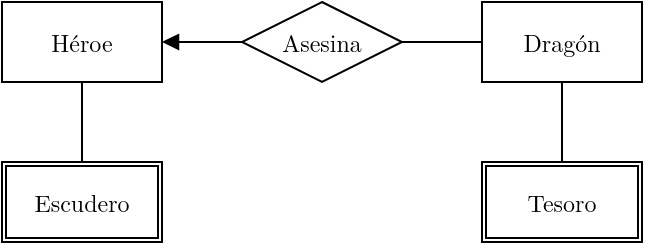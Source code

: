 <mxfile version="13.0.8" type="device" pages="8"><diagram id="7abnh9ij1oJhbjndFOU2" name="HeroeAsesinaDragon"><mxGraphModel dx="1384" dy="767" grid="1" gridSize="10" guides="1" tooltips="1" connect="1" arrows="1" fold="1" page="1" pageScale="1" pageWidth="827" pageHeight="1169" math="0" shadow="0"><root><mxCell id="0"/><mxCell id="1" parent="0"/><mxCell id="kcQOdec4IvD-Rpu_fUx3-1" value="&lt;font face=&quot;Latin Modern Roman&quot;&gt;Héroe&lt;/font&gt;" style="rounded=0;whiteSpace=wrap;html=1;" parent="1" vertex="1"><mxGeometry x="160" y="200" width="80" height="40" as="geometry"/></mxCell><mxCell id="kcQOdec4IvD-Rpu_fUx3-2" value="&lt;div&gt;&lt;font face=&quot;Latin Modern Roman&quot;&gt;Dragón&lt;/font&gt;&lt;/div&gt;" style="rounded=0;whiteSpace=wrap;html=1;" parent="1" vertex="1"><mxGeometry x="400" y="200" width="80" height="40" as="geometry"/></mxCell><mxCell id="kcQOdec4IvD-Rpu_fUx3-3" value="&lt;font face=&quot;Latin Modern Roman&quot;&gt;Asesina&lt;/font&gt;" style="rhombus;whiteSpace=wrap;html=1;" parent="1" vertex="1"><mxGeometry x="280" y="200" width="80" height="40" as="geometry"/></mxCell><mxCell id="kcQOdec4IvD-Rpu_fUx3-4" value="" style="endArrow=none;html=1;entryX=1;entryY=0.5;entryDx=0;entryDy=0;exitX=0;exitY=0.5;exitDx=0;exitDy=0;" parent="1" source="kcQOdec4IvD-Rpu_fUx3-2" target="kcQOdec4IvD-Rpu_fUx3-3" edge="1"><mxGeometry width="50" height="50" relative="1" as="geometry"><mxPoint x="300" y="300" as="sourcePoint"/><mxPoint x="350" y="250" as="targetPoint"/></mxGeometry></mxCell><mxCell id="kcQOdec4IvD-Rpu_fUx3-5" value="" style="endArrow=block;html=1;entryX=1;entryY=0.5;entryDx=0;entryDy=0;exitX=0;exitY=0.5;exitDx=0;exitDy=0;endFill=1;" parent="1" source="kcQOdec4IvD-Rpu_fUx3-3" target="kcQOdec4IvD-Rpu_fUx3-1" edge="1"><mxGeometry width="50" height="50" relative="1" as="geometry"><mxPoint x="300" y="300" as="sourcePoint"/><mxPoint x="350" y="250" as="targetPoint"/></mxGeometry></mxCell><mxCell id="kcQOdec4IvD-Rpu_fUx3-7" value="&lt;font face=&quot;Latin Modern Roman&quot;&gt;Escudero&lt;/font&gt;" style="shape=ext;double=1;rounded=0;whiteSpace=wrap;html=1;" parent="1" vertex="1"><mxGeometry x="160" y="280" width="80" height="40" as="geometry"/></mxCell><mxCell id="kcQOdec4IvD-Rpu_fUx3-8" value="" style="endArrow=none;html=1;entryX=0.5;entryY=1;entryDx=0;entryDy=0;exitX=0.5;exitY=0;exitDx=0;exitDy=0;" parent="1" source="kcQOdec4IvD-Rpu_fUx3-7" target="kcQOdec4IvD-Rpu_fUx3-1" edge="1"><mxGeometry width="50" height="50" relative="1" as="geometry"><mxPoint x="280" y="290" as="sourcePoint"/><mxPoint x="330" y="240" as="targetPoint"/></mxGeometry></mxCell><mxCell id="kcQOdec4IvD-Rpu_fUx3-9" value="&lt;font face=&quot;Latin Modern Roman&quot;&gt;Tesoro&lt;/font&gt;" style="shape=ext;double=1;rounded=0;whiteSpace=wrap;html=1;" parent="1" vertex="1"><mxGeometry x="400" y="280" width="80" height="40" as="geometry"/></mxCell><mxCell id="kcQOdec4IvD-Rpu_fUx3-10" value="" style="endArrow=none;html=1;entryX=0.5;entryY=1;entryDx=0;entryDy=0;exitX=0.5;exitY=0;exitDx=0;exitDy=0;" parent="1" source="kcQOdec4IvD-Rpu_fUx3-9" target="kcQOdec4IvD-Rpu_fUx3-2" edge="1"><mxGeometry width="50" height="50" relative="1" as="geometry"><mxPoint x="350" y="290" as="sourcePoint"/><mxPoint x="400" y="240" as="targetPoint"/></mxGeometry></mxCell></root></mxGraphModel></diagram><diagram name="Cardinalidades" id="ZDpT8FtvTLOvBCjM8gt8"><mxGraphModel dx="1384" dy="767" grid="1" gridSize="10" guides="1" tooltips="1" connect="1" arrows="1" fold="1" page="1" pageScale="1" pageWidth="827" pageHeight="1169" math="0" shadow="0"><root><mxCell id="iIZGhBntB1dF42_A7u8w-0"/><mxCell id="iIZGhBntB1dF42_A7u8w-1" parent="iIZGhBntB1dF42_A7u8w-0"/><mxCell id="iIZGhBntB1dF42_A7u8w-2" value="&lt;font face=&quot;Latin Modern Roman&quot;&gt;Héroe&lt;/font&gt;" style="rounded=0;whiteSpace=wrap;html=1;" parent="iIZGhBntB1dF42_A7u8w-1" vertex="1"><mxGeometry x="40" y="200" width="80" height="40" as="geometry"/></mxCell><mxCell id="iIZGhBntB1dF42_A7u8w-3" value="&lt;div&gt;&lt;font face=&quot;Latin Modern Roman&quot;&gt;Dragón&lt;/font&gt;&lt;/div&gt;" style="rounded=0;whiteSpace=wrap;html=1;" parent="iIZGhBntB1dF42_A7u8w-1" vertex="1"><mxGeometry x="280" y="200" width="80" height="40" as="geometry"/></mxCell><mxCell id="iIZGhBntB1dF42_A7u8w-4" value="&lt;font face=&quot;Latin Modern Roman&quot;&gt;Asesina&lt;/font&gt;" style="rhombus;whiteSpace=wrap;html=1;" parent="iIZGhBntB1dF42_A7u8w-1" vertex="1"><mxGeometry x="160" y="200" width="80" height="40" as="geometry"/></mxCell><mxCell id="iIZGhBntB1dF42_A7u8w-5" value="" style="endArrow=none;html=1;entryX=1;entryY=0.5;entryDx=0;entryDy=0;exitX=0;exitY=0.5;exitDx=0;exitDy=0;" parent="iIZGhBntB1dF42_A7u8w-1" source="iIZGhBntB1dF42_A7u8w-3" target="iIZGhBntB1dF42_A7u8w-4" edge="1"><mxGeometry width="50" height="50" relative="1" as="geometry"><mxPoint x="180" y="300" as="sourcePoint"/><mxPoint x="230" y="250" as="targetPoint"/></mxGeometry></mxCell><mxCell id="iIZGhBntB1dF42_A7u8w-6" value="" style="endArrow=none;html=1;entryX=1;entryY=0.5;entryDx=0;entryDy=0;exitX=0;exitY=0.5;exitDx=0;exitDy=0;endFill=0;" parent="iIZGhBntB1dF42_A7u8w-1" source="iIZGhBntB1dF42_A7u8w-4" target="iIZGhBntB1dF42_A7u8w-2" edge="1"><mxGeometry width="50" height="50" relative="1" as="geometry"><mxPoint x="180" y="300" as="sourcePoint"/><mxPoint x="230" y="250" as="targetPoint"/></mxGeometry></mxCell><mxCell id="iIZGhBntB1dF42_A7u8w-11" value="&lt;font face=&quot;Latin Modern Roman&quot;&gt;Héroe&lt;/font&gt;" style="rounded=0;whiteSpace=wrap;html=1;" parent="iIZGhBntB1dF42_A7u8w-1" vertex="1"><mxGeometry x="40" y="280" width="80" height="40" as="geometry"/></mxCell><mxCell id="iIZGhBntB1dF42_A7u8w-12" value="&lt;div&gt;&lt;font face=&quot;Latin Modern Roman&quot;&gt;Dragón&lt;/font&gt;&lt;/div&gt;" style="rounded=0;whiteSpace=wrap;html=1;" parent="iIZGhBntB1dF42_A7u8w-1" vertex="1"><mxGeometry x="280" y="280" width="80" height="40" as="geometry"/></mxCell><mxCell id="iIZGhBntB1dF42_A7u8w-13" value="&lt;font face=&quot;Latin Modern Roman&quot;&gt;Asesina&lt;/font&gt;" style="rhombus;whiteSpace=wrap;html=1;" parent="iIZGhBntB1dF42_A7u8w-1" vertex="1"><mxGeometry x="160" y="280" width="80" height="40" as="geometry"/></mxCell><mxCell id="iIZGhBntB1dF42_A7u8w-14" value="" style="endArrow=none;html=1;entryX=1;entryY=0.5;entryDx=0;entryDy=0;exitX=0;exitY=0.5;exitDx=0;exitDy=0;" parent="iIZGhBntB1dF42_A7u8w-1" source="iIZGhBntB1dF42_A7u8w-12" target="iIZGhBntB1dF42_A7u8w-13" edge="1"><mxGeometry width="50" height="50" relative="1" as="geometry"><mxPoint x="180" y="380" as="sourcePoint"/><mxPoint x="230" y="330" as="targetPoint"/></mxGeometry></mxCell><mxCell id="iIZGhBntB1dF42_A7u8w-15" value="" style="endArrow=block;html=1;entryX=1;entryY=0.5;entryDx=0;entryDy=0;exitX=0;exitY=0.5;exitDx=0;exitDy=0;endFill=1;" parent="iIZGhBntB1dF42_A7u8w-1" source="iIZGhBntB1dF42_A7u8w-13" target="iIZGhBntB1dF42_A7u8w-11" edge="1"><mxGeometry width="50" height="50" relative="1" as="geometry"><mxPoint x="180" y="380" as="sourcePoint"/><mxPoint x="230" y="330" as="targetPoint"/></mxGeometry></mxCell><mxCell id="iIZGhBntB1dF42_A7u8w-21" value="&lt;font face=&quot;Latin Modern Roman&quot;&gt;Héroe&lt;/font&gt;" style="rounded=0;whiteSpace=wrap;html=1;" parent="iIZGhBntB1dF42_A7u8w-1" vertex="1"><mxGeometry x="400" y="200" width="80" height="40" as="geometry"/></mxCell><mxCell id="iIZGhBntB1dF42_A7u8w-31" value="" style="edgeStyle=orthogonalEdgeStyle;rounded=0;orthogonalLoop=1;jettySize=auto;html=1;endArrow=none;endFill=0;startArrow=block;startFill=1;" parent="iIZGhBntB1dF42_A7u8w-1" source="iIZGhBntB1dF42_A7u8w-22" target="iIZGhBntB1dF42_A7u8w-23" edge="1"><mxGeometry relative="1" as="geometry"/></mxCell><mxCell id="iIZGhBntB1dF42_A7u8w-22" value="&lt;div&gt;&lt;font face=&quot;Latin Modern Roman&quot;&gt;Dragón&lt;/font&gt;&lt;/div&gt;" style="rounded=0;whiteSpace=wrap;html=1;" parent="iIZGhBntB1dF42_A7u8w-1" vertex="1"><mxGeometry x="640" y="200" width="80" height="40" as="geometry"/></mxCell><mxCell id="iIZGhBntB1dF42_A7u8w-23" value="&lt;font face=&quot;Latin Modern Roman&quot;&gt;Asesina&lt;/font&gt;" style="rhombus;whiteSpace=wrap;html=1;" parent="iIZGhBntB1dF42_A7u8w-1" vertex="1"><mxGeometry x="520" y="200" width="80" height="40" as="geometry"/></mxCell><mxCell id="iIZGhBntB1dF42_A7u8w-24" value="" style="endArrow=none;html=1;entryX=1;entryY=0.5;entryDx=0;entryDy=0;exitX=0;exitY=0.5;exitDx=0;exitDy=0;" parent="iIZGhBntB1dF42_A7u8w-1" source="iIZGhBntB1dF42_A7u8w-22" target="iIZGhBntB1dF42_A7u8w-23" edge="1"><mxGeometry width="50" height="50" relative="1" as="geometry"><mxPoint x="540" y="300" as="sourcePoint"/><mxPoint x="590" y="250" as="targetPoint"/></mxGeometry></mxCell><mxCell id="iIZGhBntB1dF42_A7u8w-25" value="" style="endArrow=none;html=1;entryX=1;entryY=0.5;entryDx=0;entryDy=0;exitX=0;exitY=0.5;exitDx=0;exitDy=0;endFill=0;" parent="iIZGhBntB1dF42_A7u8w-1" source="iIZGhBntB1dF42_A7u8w-23" target="iIZGhBntB1dF42_A7u8w-21" edge="1"><mxGeometry width="50" height="50" relative="1" as="geometry"><mxPoint x="540" y="300" as="sourcePoint"/><mxPoint x="590" y="250" as="targetPoint"/></mxGeometry></mxCell><mxCell id="iIZGhBntB1dF42_A7u8w-26" value="&lt;font face=&quot;Latin Modern Roman&quot;&gt;Héroe&lt;/font&gt;" style="rounded=0;whiteSpace=wrap;html=1;" parent="iIZGhBntB1dF42_A7u8w-1" vertex="1"><mxGeometry x="400" y="280" width="80" height="40" as="geometry"/></mxCell><mxCell id="iIZGhBntB1dF42_A7u8w-27" value="&lt;div&gt;&lt;font face=&quot;Latin Modern Roman&quot;&gt;Dragón&lt;/font&gt;&lt;/div&gt;" style="rounded=0;whiteSpace=wrap;html=1;" parent="iIZGhBntB1dF42_A7u8w-1" vertex="1"><mxGeometry x="640" y="280" width="80" height="40" as="geometry"/></mxCell><mxCell id="iIZGhBntB1dF42_A7u8w-28" value="&lt;font face=&quot;Latin Modern Roman&quot;&gt;Asesina&lt;/font&gt;" style="rhombus;whiteSpace=wrap;html=1;" parent="iIZGhBntB1dF42_A7u8w-1" vertex="1"><mxGeometry x="520" y="280" width="80" height="40" as="geometry"/></mxCell><mxCell id="iIZGhBntB1dF42_A7u8w-29" value="" style="endArrow=none;html=1;entryX=1;entryY=0.5;entryDx=0;entryDy=0;exitX=0;exitY=0.5;exitDx=0;exitDy=0;startArrow=block;startFill=1;" parent="iIZGhBntB1dF42_A7u8w-1" source="iIZGhBntB1dF42_A7u8w-27" target="iIZGhBntB1dF42_A7u8w-28" edge="1"><mxGeometry width="50" height="50" relative="1" as="geometry"><mxPoint x="540" y="380" as="sourcePoint"/><mxPoint x="590" y="330" as="targetPoint"/></mxGeometry></mxCell><mxCell id="iIZGhBntB1dF42_A7u8w-30" value="" style="endArrow=block;html=1;entryX=1;entryY=0.5;entryDx=0;entryDy=0;exitX=0;exitY=0.5;exitDx=0;exitDy=0;endFill=1;" parent="iIZGhBntB1dF42_A7u8w-1" source="iIZGhBntB1dF42_A7u8w-28" target="iIZGhBntB1dF42_A7u8w-26" edge="1"><mxGeometry width="50" height="50" relative="1" as="geometry"><mxPoint x="540" y="380" as="sourcePoint"/><mxPoint x="590" y="330" as="targetPoint"/></mxGeometry></mxCell></root></mxGraphModel></diagram><diagram id="T3KEU0V1AYGuvqnYkBCk" name="ObligatoriaReflexiva"><mxGraphModel dx="1384" dy="767" grid="1" gridSize="10" guides="1" tooltips="1" connect="1" arrows="1" fold="1" page="1" pageScale="1" pageWidth="827" pageHeight="1169" math="0" shadow="0"><root><mxCell id="AN0HJIzN6JPYrdFaYkaX-0"/><mxCell id="AN0HJIzN6JPYrdFaYkaX-1" parent="AN0HJIzN6JPYrdFaYkaX-0"/><mxCell id="pHJspkOunV-6HiFRZhh5-0" value="&lt;font face=&quot;Latin Modern Roman&quot;&gt;Héroe&lt;/font&gt;" style="rounded=0;whiteSpace=wrap;html=1;" parent="AN0HJIzN6JPYrdFaYkaX-1" vertex="1"><mxGeometry x="80" y="80" width="80" height="40" as="geometry"/></mxCell><mxCell id="pHJspkOunV-6HiFRZhh5-1" value="&lt;div&gt;&lt;font face=&quot;Latin Modern Roman&quot;&gt;Dragón&lt;/font&gt;&lt;/div&gt;" style="rounded=0;whiteSpace=wrap;html=1;" parent="AN0HJIzN6JPYrdFaYkaX-1" vertex="1"><mxGeometry x="320" y="80" width="80" height="40" as="geometry"/></mxCell><mxCell id="pHJspkOunV-6HiFRZhh5-2" value="&lt;font face=&quot;Latin Modern Roman&quot;&gt;Asesina&lt;/font&gt;" style="rhombus;whiteSpace=wrap;html=1;comic=0;" parent="AN0HJIzN6JPYrdFaYkaX-1" vertex="1"><mxGeometry x="200" y="80" width="80" height="40" as="geometry"/></mxCell><mxCell id="pHJspkOunV-6HiFRZhh5-3" value="" style="endArrow=none;html=1;entryX=1;entryY=0.5;entryDx=0;entryDy=0;exitX=0;exitY=0.5;exitDx=0;exitDy=0;" parent="AN0HJIzN6JPYrdFaYkaX-1" source="pHJspkOunV-6HiFRZhh5-1" target="pHJspkOunV-6HiFRZhh5-2" edge="1"><mxGeometry width="50" height="50" relative="1" as="geometry"><mxPoint x="220" y="180" as="sourcePoint"/><mxPoint x="270" y="130" as="targetPoint"/></mxGeometry></mxCell><mxCell id="pHJspkOunV-6HiFRZhh5-5" value="&lt;font face=&quot;Latin Modern Roman&quot;&gt;Héroe&lt;/font&gt;" style="rounded=0;whiteSpace=wrap;html=1;" parent="AN0HJIzN6JPYrdFaYkaX-1" vertex="1"><mxGeometry x="440" y="80" width="80" height="40" as="geometry"/></mxCell><mxCell id="pHJspkOunV-6HiFRZhh5-7" value="&lt;font face=&quot;Latin Modern Roman&quot;&gt;Salva&lt;/font&gt;" style="rhombus;whiteSpace=wrap;html=1;" parent="AN0HJIzN6JPYrdFaYkaX-1" vertex="1"><mxGeometry x="520" y="120" width="80" height="40" as="geometry"/></mxCell><mxCell id="pHJspkOunV-6HiFRZhh5-9" value="" style="endArrow=none;html=1;entryX=1;entryY=0.5;entryDx=0;entryDy=0;exitX=0.5;exitY=0;exitDx=0;exitDy=0;endFill=0;" parent="AN0HJIzN6JPYrdFaYkaX-1" source="pHJspkOunV-6HiFRZhh5-7" target="pHJspkOunV-6HiFRZhh5-5" edge="1"><mxGeometry width="50" height="50" relative="1" as="geometry"><mxPoint x="580" y="180" as="sourcePoint"/><mxPoint x="630" y="130" as="targetPoint"/><Array as="points"><mxPoint x="560" y="100"/></Array></mxGeometry></mxCell><mxCell id="pHJspkOunV-6HiFRZhh5-10" value="" style="endArrow=none;html=1;entryX=0.5;entryY=1;entryDx=0;entryDy=0;exitX=0;exitY=0.5;exitDx=0;exitDy=0;" parent="AN0HJIzN6JPYrdFaYkaX-1" source="pHJspkOunV-6HiFRZhh5-7" target="pHJspkOunV-6HiFRZhh5-5" edge="1"><mxGeometry width="50" height="50" relative="1" as="geometry"><mxPoint x="520" y="150" as="sourcePoint"/><mxPoint x="570" y="100" as="targetPoint"/><Array as="points"><mxPoint x="480" y="140"/></Array></mxGeometry></mxCell><mxCell id="pHJspkOunV-6HiFRZhh5-12" value="&lt;h6&gt;&lt;font face=&quot;Latin Modern Roman&quot;&gt;Salvador&lt;/font&gt;&lt;/h6&gt;" style="text;html=1;strokeColor=none;fillColor=none;align=center;verticalAlign=middle;whiteSpace=wrap;rounded=0;" parent="AN0HJIzN6JPYrdFaYkaX-1" vertex="1"><mxGeometry x="520" y="90" width="40" height="10" as="geometry"/></mxCell><mxCell id="pHJspkOunV-6HiFRZhh5-13" value="&lt;h6&gt;&lt;font face=&quot;Latin Modern Roman&quot;&gt;Salvado&lt;/font&gt;&lt;/h6&gt;" style="text;html=1;strokeColor=none;fillColor=none;align=center;verticalAlign=middle;whiteSpace=wrap;rounded=0;" parent="AN0HJIzN6JPYrdFaYkaX-1" vertex="1"><mxGeometry x="480" y="140" width="40" height="10" as="geometry"/></mxCell><mxCell id="pHJspkOunV-6HiFRZhh5-16" value="" style="shape=link;html=1;rounded=0;shadow=0;startArrow=block;startFill=1;endArrow=none;endFill=0;exitX=1;exitY=0.5;exitDx=0;exitDy=0;" parent="AN0HJIzN6JPYrdFaYkaX-1" source="pHJspkOunV-6HiFRZhh5-0" edge="1"><mxGeometry relative="1" as="geometry"><mxPoint x="164" y="100" as="sourcePoint"/><mxPoint x="204" y="100" as="targetPoint"/></mxGeometry></mxCell></root></mxGraphModel></diagram><diagram id="Jd1dQTkCt1P8U5dagMiS" name="Atributos"><mxGraphModel dx="1384" dy="767" grid="1" gridSize="10" guides="1" tooltips="1" connect="1" arrows="1" fold="1" page="1" pageScale="1" pageWidth="827" pageHeight="1169" math="0" shadow="0"><root><mxCell id="pBiKAM3hYC6BDtPseeB--0"/><mxCell id="pBiKAM3hYC6BDtPseeB--1" parent="pBiKAM3hYC6BDtPseeB--0"/><mxCell id="pBiKAM3hYC6BDtPseeB--2" value="&lt;font face=&quot;Latin Modern Roman&quot;&gt;Héroe&lt;/font&gt;" style="rounded=0;whiteSpace=wrap;html=1;" parent="pBiKAM3hYC6BDtPseeB--1" vertex="1"><mxGeometry x="80" y="40" width="80" height="40" as="geometry"/></mxCell><mxCell id="pBiKAM3hYC6BDtPseeB--3" value="&lt;div&gt;&lt;font face=&quot;Latin Modern Roman&quot;&gt;Dragón&lt;/font&gt;&lt;/div&gt;" style="rounded=0;whiteSpace=wrap;html=1;" parent="pBiKAM3hYC6BDtPseeB--1" vertex="1"><mxGeometry x="320" y="40" width="80" height="40" as="geometry"/></mxCell><mxCell id="pBiKAM3hYC6BDtPseeB--4" value="&lt;font face=&quot;Latin Modern Roman&quot;&gt;Asesina&lt;/font&gt;" style="rhombus;whiteSpace=wrap;html=1;" parent="pBiKAM3hYC6BDtPseeB--1" vertex="1"><mxGeometry x="200" y="40" width="80" height="40" as="geometry"/></mxCell><mxCell id="pBiKAM3hYC6BDtPseeB--5" value="" style="endArrow=none;html=1;entryX=1;entryY=0.5;entryDx=0;entryDy=0;exitX=0;exitY=0.5;exitDx=0;exitDy=0;" parent="pBiKAM3hYC6BDtPseeB--1" source="pBiKAM3hYC6BDtPseeB--3" target="pBiKAM3hYC6BDtPseeB--4" edge="1"><mxGeometry width="50" height="50" relative="1" as="geometry"><mxPoint x="220" y="140" as="sourcePoint"/><mxPoint x="270" y="90" as="targetPoint"/></mxGeometry></mxCell><mxCell id="pBiKAM3hYC6BDtPseeB--6" value="" style="endArrow=block;html=1;entryX=1;entryY=0.5;entryDx=0;entryDy=0;exitX=0;exitY=0.5;exitDx=0;exitDy=0;endFill=1;" parent="pBiKAM3hYC6BDtPseeB--1" source="pBiKAM3hYC6BDtPseeB--4" target="pBiKAM3hYC6BDtPseeB--2" edge="1"><mxGeometry width="50" height="50" relative="1" as="geometry"><mxPoint x="220" y="140" as="sourcePoint"/><mxPoint x="270" y="90" as="targetPoint"/></mxGeometry></mxCell><mxCell id="pBiKAM3hYC6BDtPseeB--7" value="" style="endArrow=none;html=1;shadow=0;endFill=0;startArrow=oval;startFill=1;entryX=0.5;entryY=0;entryDx=0;entryDy=0;dashed=1;" parent="pBiKAM3hYC6BDtPseeB--1" edge="1"><mxGeometry width="50" height="50" relative="1" as="geometry"><mxPoint x="280" y="40" as="sourcePoint"/><mxPoint x="240" y="40.0" as="targetPoint"/></mxGeometry></mxCell><mxCell id="pBiKAM3hYC6BDtPseeB--9" value="&lt;font style=&quot;font-size: 10px;&quot; face=&quot;Latin Modern Roman&quot;&gt;fecha&lt;/font&gt;" style="text;html=1;strokeColor=none;fillColor=none;align=left;verticalAlign=middle;whiteSpace=wrap;rounded=0;comic=0;fontSize=10;" parent="pBiKAM3hYC6BDtPseeB--1" vertex="1"><mxGeometry x="283" y="44" width="27" height="10" as="geometry"/></mxCell><mxCell id="pBiKAM3hYC6BDtPseeB--10" value="" style="endArrow=none;html=1;shadow=0;startArrow=oval;startFill=0;" parent="pBiKAM3hYC6BDtPseeB--1" edge="1"><mxGeometry width="50" height="50" relative="1" as="geometry"><mxPoint x="150" y="100" as="sourcePoint"/><mxPoint x="150" y="80" as="targetPoint"/></mxGeometry></mxCell><mxCell id="pBiKAM3hYC6BDtPseeB--11" value="&lt;font style=&quot;font-size: 10px;&quot; face=&quot;Latin Modern Roman&quot;&gt;nombre&lt;/font&gt;" style="text;html=1;strokeColor=none;fillColor=none;align=left;verticalAlign=middle;whiteSpace=wrap;rounded=0;comic=0;fontSize=10;" parent="pBiKAM3hYC6BDtPseeB--1" vertex="1"><mxGeometry x="153" y="94" width="44" height="10" as="geometry"/></mxCell><mxCell id="pBiKAM3hYC6BDtPseeB--16" value="" style="endArrow=none;html=1;shadow=0;startArrow=oval;startFill=0;entryX=0.75;entryY=1;entryDx=0;entryDy=0;" parent="pBiKAM3hYC6BDtPseeB--1" target="pBiKAM3hYC6BDtPseeB--2" edge="1"><mxGeometry width="50" height="50" relative="1" as="geometry"><mxPoint x="140" y="110.5" as="sourcePoint"/><mxPoint x="140" y="90.5" as="targetPoint"/></mxGeometry></mxCell><mxCell id="pBiKAM3hYC6BDtPseeB--17" value="&lt;p style=&quot;font-size: 10px&quot;&gt;&lt;font style=&quot;font-size: 10px&quot; face=&quot;Latin Modern Roman&quot;&gt;ataque&lt;/font&gt;&lt;/p&gt;" style="text;html=1;strokeColor=none;fillColor=none;align=left;verticalAlign=middle;whiteSpace=wrap;rounded=0;comic=0;" parent="pBiKAM3hYC6BDtPseeB--1" vertex="1"><mxGeometry x="143" y="104" width="44" height="10" as="geometry"/></mxCell><mxCell id="pBiKAM3hYC6BDtPseeB--18" value="" style="endArrow=none;html=1;shadow=0;startArrow=oval;startFill=0;entryX=0.75;entryY=1;entryDx=0;entryDy=0;" parent="pBiKAM3hYC6BDtPseeB--1" edge="1"><mxGeometry width="50" height="50" relative="1" as="geometry"><mxPoint x="130" y="120" as="sourcePoint"/><mxPoint x="130.0" y="80" as="targetPoint"/></mxGeometry></mxCell><mxCell id="pBiKAM3hYC6BDtPseeB--19" value="&lt;font style=&quot;font-size: 10px;&quot; face=&quot;Latin Modern Roman&quot;&gt;fuerza&lt;/font&gt;" style="text;html=1;strokeColor=none;fillColor=none;align=left;verticalAlign=middle;whiteSpace=wrap;rounded=0;comic=0;fontSize=10;" parent="pBiKAM3hYC6BDtPseeB--1" vertex="1"><mxGeometry x="133" y="114" width="44" height="10" as="geometry"/></mxCell><mxCell id="pBiKAM3hYC6BDtPseeB--20" value="" style="endArrow=none;html=1;shadow=0;startArrow=oval;startFill=0;entryX=0.75;entryY=1;entryDx=0;entryDy=0;" parent="pBiKAM3hYC6BDtPseeB--1" edge="1"><mxGeometry width="50" height="50" relative="1" as="geometry"><mxPoint x="120" y="130" as="sourcePoint"/><mxPoint x="119.94" y="80" as="targetPoint"/></mxGeometry></mxCell><mxCell id="pBiKAM3hYC6BDtPseeB--21" value="&lt;font style=&quot;font-size: 10px;&quot; face=&quot;Latin Modern Roman&quot;&gt;defensa&lt;/font&gt;" style="text;html=1;strokeColor=none;fillColor=none;align=left;verticalAlign=middle;whiteSpace=wrap;rounded=0;comic=0;fontSize=10;" parent="pBiKAM3hYC6BDtPseeB--1" vertex="1"><mxGeometry x="123" y="124" width="44" height="10" as="geometry"/></mxCell><mxCell id="pBiKAM3hYC6BDtPseeB--22" value="" style="endArrow=none;html=1;shadow=0;startArrow=oval;startFill=0;entryX=0.75;entryY=1;entryDx=0;entryDy=0;" parent="pBiKAM3hYC6BDtPseeB--1" edge="1"><mxGeometry width="50" height="50" relative="1" as="geometry"><mxPoint x="110" y="140" as="sourcePoint"/><mxPoint x="110.0" y="80" as="targetPoint"/></mxGeometry></mxCell><mxCell id="pBiKAM3hYC6BDtPseeB--23" value="&lt;u style=&quot;font-size: 10px;&quot;&gt;&lt;font style=&quot;font-size: 10px;&quot; face=&quot;Latin Modern Roman&quot;&gt;nivel&lt;/font&gt;&lt;/u&gt;" style="text;html=1;strokeColor=none;fillColor=none;align=left;verticalAlign=middle;whiteSpace=wrap;rounded=0;comic=0;fontSize=10;" parent="pBiKAM3hYC6BDtPseeB--1" vertex="1"><mxGeometry x="113" y="134" width="44" height="10" as="geometry"/></mxCell><mxCell id="pBiKAM3hYC6BDtPseeB--24" value="" style="endArrow=none;html=1;shadow=0;endFill=0;startArrow=oval;startFill=1;dashed=1;" parent="pBiKAM3hYC6BDtPseeB--1" edge="1"><mxGeometry width="50" height="50" relative="1" as="geometry"><mxPoint x="280" y="50" as="sourcePoint"/><mxPoint x="260" y="50" as="targetPoint"/></mxGeometry></mxCell><mxCell id="pBiKAM3hYC6BDtPseeB--27" value="&lt;font style=&quot;font-size: 10px;&quot; face=&quot;Latin Modern Roman&quot;&gt;guarida&lt;/font&gt;" style="text;html=1;strokeColor=none;fillColor=none;align=left;verticalAlign=middle;whiteSpace=wrap;rounded=0;comic=0;fontSize=10;" parent="pBiKAM3hYC6BDtPseeB--1" vertex="1"><mxGeometry x="283" y="34" width="37" height="10" as="geometry"/></mxCell><mxCell id="pBiKAM3hYC6BDtPseeB--34" value="&lt;font style=&quot;font-size: 10px&quot; face=&quot;Latin Modern Roman&quot;&gt;id&lt;/font&gt;" style="text;html=1;strokeColor=none;fillColor=none;align=left;verticalAlign=middle;whiteSpace=wrap;rounded=0;comic=0;fontSize=10;" parent="pBiKAM3hYC6BDtPseeB--1" vertex="1"><mxGeometry x="163" y="84" width="17" height="10" as="geometry"/></mxCell><mxCell id="pBiKAM3hYC6BDtPseeB--35" value="" style="endArrow=none;html=1;shadow=0;startArrow=oval;startFill=1;" parent="pBiKAM3hYC6BDtPseeB--1" edge="1"><mxGeometry width="50" height="50" relative="1" as="geometry"><mxPoint x="160" y="90" as="sourcePoint"/><mxPoint x="160" y="80" as="targetPoint"/></mxGeometry></mxCell><mxCell id="pBiKAM3hYC6BDtPseeB--37" value="" style="endArrow=none;html=1;shadow=0;fontSize=10;startArrow=oval;startFill=1;endSize=5;startSize=3;strokeWidth=1;" parent="pBiKAM3hYC6BDtPseeB--1" edge="1"><mxGeometry width="50" height="50" relative="1" as="geometry"><mxPoint x="273" y="33" as="sourcePoint"/><mxPoint x="273" y="53" as="targetPoint"/></mxGeometry></mxCell><mxCell id="pBiKAM3hYC6BDtPseeB--38" value="" style="endArrow=none;html=1;shadow=0;startArrow=oval;startFill=0;" parent="pBiKAM3hYC6BDtPseeB--1" edge="1"><mxGeometry width="50" height="50" relative="1" as="geometry"><mxPoint x="360" y="100" as="sourcePoint"/><mxPoint x="360" y="80" as="targetPoint"/></mxGeometry></mxCell><mxCell id="pBiKAM3hYC6BDtPseeB--39" value="&lt;font style=&quot;font-size: 10px;&quot; face=&quot;Latin Modern Roman&quot;&gt;nombre&lt;/font&gt;" style="text;html=1;strokeColor=none;fillColor=none;align=left;verticalAlign=middle;whiteSpace=wrap;rounded=0;comic=0;fontSize=10;" parent="pBiKAM3hYC6BDtPseeB--1" vertex="1"><mxGeometry x="363" y="94" width="44" height="10" as="geometry"/></mxCell><mxCell id="pBiKAM3hYC6BDtPseeB--40" value="" style="endArrow=none;html=1;shadow=0;startArrow=oval;startFill=0;entryX=0.75;entryY=1;entryDx=0;entryDy=0;" parent="pBiKAM3hYC6BDtPseeB--1" edge="1"><mxGeometry width="50" height="50" relative="1" as="geometry"><mxPoint x="350" y="110.5" as="sourcePoint"/><mxPoint x="350" y="80.0" as="targetPoint"/></mxGeometry></mxCell><mxCell id="pBiKAM3hYC6BDtPseeB--41" value="&lt;p style=&quot;font-size: 10px&quot;&gt;&lt;font style=&quot;font-size: 10px&quot; face=&quot;Latin Modern Roman&quot;&gt;ataque&lt;/font&gt;&lt;/p&gt;" style="text;html=1;strokeColor=none;fillColor=none;align=left;verticalAlign=middle;whiteSpace=wrap;rounded=0;comic=0;" parent="pBiKAM3hYC6BDtPseeB--1" vertex="1"><mxGeometry x="353" y="104" width="44" height="10" as="geometry"/></mxCell><mxCell id="pBiKAM3hYC6BDtPseeB--42" value="" style="endArrow=none;html=1;shadow=0;startArrow=oval;startFill=0;entryX=0.75;entryY=1;entryDx=0;entryDy=0;" parent="pBiKAM3hYC6BDtPseeB--1" edge="1"><mxGeometry width="50" height="50" relative="1" as="geometry"><mxPoint x="340" y="120" as="sourcePoint"/><mxPoint x="340" y="80" as="targetPoint"/></mxGeometry></mxCell><mxCell id="pBiKAM3hYC6BDtPseeB--43" value="&lt;font style=&quot;font-size: 10px;&quot; face=&quot;Latin Modern Roman&quot;&gt;fuerza&lt;/font&gt;" style="text;html=1;strokeColor=none;fillColor=none;align=left;verticalAlign=middle;whiteSpace=wrap;rounded=0;comic=0;fontSize=10;" parent="pBiKAM3hYC6BDtPseeB--1" vertex="1"><mxGeometry x="343" y="114" width="44" height="10" as="geometry"/></mxCell><mxCell id="pBiKAM3hYC6BDtPseeB--44" value="" style="endArrow=none;html=1;shadow=0;startArrow=oval;startFill=0;entryX=0.75;entryY=1;entryDx=0;entryDy=0;" parent="pBiKAM3hYC6BDtPseeB--1" edge="1"><mxGeometry width="50" height="50" relative="1" as="geometry"><mxPoint x="330" y="130" as="sourcePoint"/><mxPoint x="329.94" y="80" as="targetPoint"/></mxGeometry></mxCell><mxCell id="pBiKAM3hYC6BDtPseeB--45" value="&lt;font style=&quot;font-size: 10px;&quot; face=&quot;Latin Modern Roman&quot;&gt;defensa&lt;/font&gt;" style="text;html=1;strokeColor=none;fillColor=none;align=left;verticalAlign=middle;whiteSpace=wrap;rounded=0;comic=0;fontSize=10;" parent="pBiKAM3hYC6BDtPseeB--1" vertex="1"><mxGeometry x="333" y="124" width="44" height="10" as="geometry"/></mxCell><mxCell id="pBiKAM3hYC6BDtPseeB--46" value="" style="endArrow=none;html=1;shadow=0;startArrow=oval;startFill=0;entryX=0.75;entryY=1;entryDx=0;entryDy=0;" parent="pBiKAM3hYC6BDtPseeB--1" edge="1"><mxGeometry width="50" height="50" relative="1" as="geometry"><mxPoint x="320" y="140" as="sourcePoint"/><mxPoint x="320.0" y="80" as="targetPoint"/></mxGeometry></mxCell><mxCell id="pBiKAM3hYC6BDtPseeB--47" value="&lt;u style=&quot;font-size: 10px;&quot;&gt;&lt;font style=&quot;font-size: 10px;&quot; face=&quot;Latin Modern Roman&quot;&gt;nivel&lt;/font&gt;&lt;/u&gt;" style="text;html=1;strokeColor=none;fillColor=none;align=left;verticalAlign=middle;whiteSpace=wrap;rounded=0;comic=0;fontSize=10;" parent="pBiKAM3hYC6BDtPseeB--1" vertex="1"><mxGeometry x="323" y="134" width="44" height="10" as="geometry"/></mxCell><mxCell id="pBiKAM3hYC6BDtPseeB--48" value="&lt;font style=&quot;font-size: 10px&quot; face=&quot;Latin Modern Roman&quot;&gt;id&lt;/font&gt;" style="text;html=1;strokeColor=none;fillColor=none;align=left;verticalAlign=middle;whiteSpace=wrap;rounded=0;comic=0;fontSize=10;" parent="pBiKAM3hYC6BDtPseeB--1" vertex="1"><mxGeometry x="373" y="84" width="17" height="10" as="geometry"/></mxCell><mxCell id="pBiKAM3hYC6BDtPseeB--49" value="" style="endArrow=none;html=1;shadow=0;startArrow=oval;startFill=1;" parent="pBiKAM3hYC6BDtPseeB--1" edge="1"><mxGeometry width="50" height="50" relative="1" as="geometry"><mxPoint x="370" y="90" as="sourcePoint"/><mxPoint x="370" y="80" as="targetPoint"/></mxGeometry></mxCell></root></mxGraphModel></diagram><diagram id="8Odz0a8NzIP3jFFyf7h1" name="Herencia"><mxGraphModel dx="1384" dy="767" grid="1" gridSize="10" guides="1" tooltips="1" connect="1" arrows="1" fold="1" page="1" pageScale="1" pageWidth="827" pageHeight="1169" math="0" shadow="0"><root><mxCell id="UevN09wzqAt5nKRwJ7cp-0"/><mxCell id="UevN09wzqAt5nKRwJ7cp-1" parent="UevN09wzqAt5nKRwJ7cp-0"/><mxCell id="UevN09wzqAt5nKRwJ7cp-2" value="&lt;div align=&quot;center&quot;&gt;&lt;font face=&quot;Latin Modern Roman&quot;&gt;es-un&lt;/font&gt;&lt;/div&gt;" style="triangle;whiteSpace=wrap;html=1;comic=0;fontSize=10;align=center;rotation=90;verticalAlign=top;fontColor=#000000;labelBackgroundColor=none;labelBorderColor=none;shadow=0;gradientColor=none;rounded=0;horizontal=0;" parent="UevN09wzqAt5nKRwJ7cp-1" vertex="1"><mxGeometry x="140" y="335" width="40" height="50" as="geometry"/></mxCell><mxCell id="er6_xIZNuxNeOPI7U67N-0" value="&lt;div&gt;&lt;font face=&quot;Latin Modern Roman&quot;&gt;Héroe&lt;/font&gt;&lt;/div&gt;" style="rounded=0;whiteSpace=wrap;html=1;" parent="UevN09wzqAt5nKRwJ7cp-1" vertex="1"><mxGeometry x="120" y="280" width="80" height="40" as="geometry"/></mxCell><mxCell id="er6_xIZNuxNeOPI7U67N-1" value="&lt;font face=&quot;Latin Modern Roman&quot;&gt;Mago&lt;/font&gt;" style="rounded=0;whiteSpace=wrap;html=1;" parent="UevN09wzqAt5nKRwJ7cp-1" vertex="1"><mxGeometry x="180" y="380" width="80" height="40" as="geometry"/></mxCell><mxCell id="er6_xIZNuxNeOPI7U67N-3" value="&lt;font face=&quot;Latin Modern Roman&quot;&gt;Guerrero&lt;br&gt;&lt;/font&gt;" style="rounded=0;whiteSpace=wrap;html=1;" parent="UevN09wzqAt5nKRwJ7cp-1" vertex="1"><mxGeometry x="60" y="380" width="80" height="40" as="geometry"/></mxCell><mxCell id="er6_xIZNuxNeOPI7U67N-4" value="" style="endArrow=none;html=1;shadow=0;strokeWidth=1;fontSize=10;fontColor=#000000;entryX=0.5;entryY=0;entryDx=0;entryDy=0;exitX=0.5;exitY=0;exitDx=0;exitDy=0;" parent="UevN09wzqAt5nKRwJ7cp-1" source="er6_xIZNuxNeOPI7U67N-1" target="UevN09wzqAt5nKRwJ7cp-2" edge="1"><mxGeometry width="50" height="50" relative="1" as="geometry"><mxPoint x="140" y="380" as="sourcePoint"/><mxPoint x="190" y="330" as="targetPoint"/><Array as="points"><mxPoint x="220" y="360"/></Array></mxGeometry></mxCell><mxCell id="er6_xIZNuxNeOPI7U67N-5" value="" style="endArrow=none;html=1;shadow=0;strokeWidth=1;fontSize=10;fontColor=#000000;entryX=0.5;entryY=0;entryDx=0;entryDy=0;exitX=0.5;exitY=1;exitDx=0;exitDy=0;" parent="UevN09wzqAt5nKRwJ7cp-1" source="UevN09wzqAt5nKRwJ7cp-2" target="er6_xIZNuxNeOPI7U67N-3" edge="1"><mxGeometry width="50" height="50" relative="1" as="geometry"><mxPoint x="140" y="380" as="sourcePoint"/><mxPoint x="190" y="330" as="targetPoint"/><Array as="points"><mxPoint x="100" y="360"/></Array></mxGeometry></mxCell><mxCell id="er6_xIZNuxNeOPI7U67N-6" value="" style="endArrow=none;html=1;shadow=0;strokeWidth=1;fontSize=10;fontColor=#000000;entryX=0.5;entryY=1;entryDx=0;entryDy=0;exitX=0;exitY=0.5;exitDx=0;exitDy=0;" parent="UevN09wzqAt5nKRwJ7cp-1" source="UevN09wzqAt5nKRwJ7cp-2" target="er6_xIZNuxNeOPI7U67N-0" edge="1"><mxGeometry width="50" height="50" relative="1" as="geometry"><mxPoint x="140" y="380" as="sourcePoint"/><mxPoint x="190" y="330" as="targetPoint"/></mxGeometry></mxCell><mxCell id="er6_xIZNuxNeOPI7U67N-8" value="&lt;div align=&quot;center&quot;&gt;&lt;font face=&quot;Latin Modern Roman&quot;&gt;es-un&lt;/font&gt;&lt;/div&gt;" style="triangle;whiteSpace=wrap;html=1;comic=0;fontSize=10;align=center;rotation=90;verticalAlign=top;fontColor=#000000;labelBackgroundColor=none;labelBorderColor=none;shadow=0;gradientColor=none;rounded=0;horizontal=0;" parent="UevN09wzqAt5nKRwJ7cp-1" vertex="1"><mxGeometry x="380" y="335" width="40" height="50" as="geometry"/></mxCell><mxCell id="er6_xIZNuxNeOPI7U67N-9" value="&lt;div&gt;&lt;font face=&quot;Latin Modern Roman&quot;&gt;Herramienta de escritura&lt;br&gt;&lt;/font&gt;&lt;/div&gt;" style="rounded=0;whiteSpace=wrap;html=1;" parent="UevN09wzqAt5nKRwJ7cp-1" vertex="1"><mxGeometry x="360" y="280" width="80" height="40" as="geometry"/></mxCell><mxCell id="er6_xIZNuxNeOPI7U67N-10" value="&lt;font face=&quot;Latin Modern Roman&quot;&gt;Bolígrafo&lt;/font&gt;" style="rounded=0;whiteSpace=wrap;html=1;" parent="UevN09wzqAt5nKRwJ7cp-1" vertex="1"><mxGeometry x="420" y="380" width="80" height="40" as="geometry"/></mxCell><mxCell id="er6_xIZNuxNeOPI7U67N-11" value="&lt;font face=&quot;Latin Modern Roman&quot;&gt;Lápiz&lt;/font&gt;" style="rounded=0;whiteSpace=wrap;html=1;" parent="UevN09wzqAt5nKRwJ7cp-1" vertex="1"><mxGeometry x="300" y="380" width="80" height="40" as="geometry"/></mxCell><mxCell id="er6_xIZNuxNeOPI7U67N-12" value="" style="endArrow=none;html=1;shadow=0;strokeWidth=1;fontSize=10;fontColor=#000000;entryX=0.5;entryY=0;entryDx=0;entryDy=0;exitX=0.5;exitY=0;exitDx=0;exitDy=0;" parent="UevN09wzqAt5nKRwJ7cp-1" source="er6_xIZNuxNeOPI7U67N-10" target="er6_xIZNuxNeOPI7U67N-8" edge="1"><mxGeometry width="50" height="50" relative="1" as="geometry"><mxPoint x="380" y="380" as="sourcePoint"/><mxPoint x="430" y="330" as="targetPoint"/><Array as="points"><mxPoint x="460" y="360"/></Array></mxGeometry></mxCell><mxCell id="er6_xIZNuxNeOPI7U67N-13" value="" style="endArrow=none;html=1;shadow=0;strokeWidth=1;fontSize=10;fontColor=#000000;entryX=0.5;entryY=0;entryDx=0;entryDy=0;exitX=0.5;exitY=1;exitDx=0;exitDy=0;" parent="UevN09wzqAt5nKRwJ7cp-1" source="er6_xIZNuxNeOPI7U67N-8" target="er6_xIZNuxNeOPI7U67N-11" edge="1"><mxGeometry width="50" height="50" relative="1" as="geometry"><mxPoint x="380" y="380" as="sourcePoint"/><mxPoint x="430" y="330" as="targetPoint"/><Array as="points"><mxPoint x="340" y="360"/></Array></mxGeometry></mxCell><mxCell id="er6_xIZNuxNeOPI7U67N-16" value="&lt;div align=&quot;center&quot;&gt;&lt;font face=&quot;Latin Modern Roman&quot;&gt;es-un&lt;/font&gt;&lt;/div&gt;" style="triangle;whiteSpace=wrap;html=1;comic=0;fontSize=10;align=center;rotation=90;verticalAlign=top;fontColor=#000000;labelBackgroundColor=none;labelBorderColor=none;shadow=0;gradientColor=none;rounded=0;horizontal=0;" parent="UevN09wzqAt5nKRwJ7cp-1" vertex="1"><mxGeometry x="620" y="335" width="40" height="50" as="geometry"/></mxCell><mxCell id="er6_xIZNuxNeOPI7U67N-17" value="&lt;div&gt;&lt;font face=&quot;Latin Modern Roman&quot;&gt;Consola&lt;/font&gt;&lt;/div&gt;" style="rounded=0;whiteSpace=wrap;html=1;" parent="UevN09wzqAt5nKRwJ7cp-1" vertex="1"><mxGeometry x="600" y="280" width="80" height="40" as="geometry"/></mxCell><mxCell id="er6_xIZNuxNeOPI7U67N-18" value="&lt;font face=&quot;Latin Modern Roman&quot;&gt;PSP&lt;/font&gt;" style="rounded=0;whiteSpace=wrap;html=1;" parent="UevN09wzqAt5nKRwJ7cp-1" vertex="1"><mxGeometry x="660" y="380" width="80" height="40" as="geometry"/></mxCell><mxCell id="er6_xIZNuxNeOPI7U67N-19" value="&lt;font face=&quot;Latin Modern Roman&quot;&gt;Game Boy&lt;br&gt;&lt;/font&gt;" style="rounded=0;whiteSpace=wrap;html=1;" parent="UevN09wzqAt5nKRwJ7cp-1" vertex="1"><mxGeometry x="540" y="380" width="80" height="40" as="geometry"/></mxCell><mxCell id="er6_xIZNuxNeOPI7U67N-20" value="" style="endArrow=none;html=1;shadow=0;strokeWidth=1;fontSize=10;fontColor=#000000;entryX=0.5;entryY=0;entryDx=0;entryDy=0;exitX=0.5;exitY=0;exitDx=0;exitDy=0;" parent="UevN09wzqAt5nKRwJ7cp-1" source="er6_xIZNuxNeOPI7U67N-18" target="er6_xIZNuxNeOPI7U67N-16" edge="1"><mxGeometry width="50" height="50" relative="1" as="geometry"><mxPoint x="620" y="380" as="sourcePoint"/><mxPoint x="670" y="330" as="targetPoint"/><Array as="points"><mxPoint x="700" y="360"/></Array></mxGeometry></mxCell><mxCell id="er6_xIZNuxNeOPI7U67N-21" value="" style="endArrow=none;html=1;shadow=0;strokeWidth=1;fontSize=10;fontColor=#000000;entryX=0.5;entryY=0;entryDx=0;entryDy=0;exitX=0.5;exitY=1;exitDx=0;exitDy=0;" parent="UevN09wzqAt5nKRwJ7cp-1" source="er6_xIZNuxNeOPI7U67N-16" target="er6_xIZNuxNeOPI7U67N-19" edge="1"><mxGeometry width="50" height="50" relative="1" as="geometry"><mxPoint x="620" y="380" as="sourcePoint"/><mxPoint x="670" y="330" as="targetPoint"/><Array as="points"><mxPoint x="580" y="360"/></Array></mxGeometry></mxCell><mxCell id="er6_xIZNuxNeOPI7U67N-22" value="" style="endArrow=none;html=1;shadow=0;strokeWidth=1;fontSize=10;fontColor=#000000;entryX=0.5;entryY=1;entryDx=0;entryDy=0;exitX=0;exitY=0.5;exitDx=0;exitDy=0;" parent="UevN09wzqAt5nKRwJ7cp-1" source="er6_xIZNuxNeOPI7U67N-16" target="er6_xIZNuxNeOPI7U67N-17" edge="1"><mxGeometry width="50" height="50" relative="1" as="geometry"><mxPoint x="620" y="380" as="sourcePoint"/><mxPoint x="670" y="330" as="targetPoint"/></mxGeometry></mxCell><mxCell id="er6_xIZNuxNeOPI7U67N-23" value="&lt;font face=&quot;Latin Modern Roman&quot;&gt;Disjunta&lt;/font&gt;" style="text;html=1;strokeColor=none;fillColor=none;align=center;verticalAlign=middle;whiteSpace=wrap;rounded=0;shadow=0;comic=0;labelBackgroundColor=none;fontSize=10;fontColor=#000000;" parent="UevN09wzqAt5nKRwJ7cp-1" vertex="1"><mxGeometry x="640" y="325" width="40" height="10" as="geometry"/></mxCell><mxCell id="er6_xIZNuxNeOPI7U67N-24" value="" style="shape=link;html=1;rounded=0;shadow=0;startArrow=oval;startFill=1;startSize=3;endArrow=none;endFill=0;endSize=5;strokeWidth=1;fontSize=10;fontColor=#000000;entryX=0.5;entryY=1;entryDx=0;entryDy=0;exitX=0;exitY=0.5;exitDx=0;exitDy=0;" parent="UevN09wzqAt5nKRwJ7cp-1" source="er6_xIZNuxNeOPI7U67N-8" target="er6_xIZNuxNeOPI7U67N-9" edge="1"><mxGeometry relative="1" as="geometry"><mxPoint x="330" y="360" as="sourcePoint"/><mxPoint x="490" y="360" as="targetPoint"/></mxGeometry></mxCell></root></mxGraphModel></diagram><diagram id="7YoPKH2G8cvbX-MRXUqK" name="Agregacion"><mxGraphModel dx="1384" dy="767" grid="1" gridSize="10" guides="1" tooltips="1" connect="1" arrows="1" fold="1" page="1" pageScale="1" pageWidth="827" pageHeight="1169" math="0" shadow="0"><root><mxCell id="LkI6EspQ0O7WPddq8pnk-0"/><mxCell id="LkI6EspQ0O7WPddq8pnk-1" parent="LkI6EspQ0O7WPddq8pnk-0"/><mxCell id="Aq6oGCCNDWwRiBtOA5Ry-5" value="" style="rounded=0;whiteSpace=wrap;html=1;" parent="LkI6EspQ0O7WPddq8pnk-1" vertex="1"><mxGeometry x="200" y="280" width="360" height="80" as="geometry"/></mxCell><mxCell id="Aq6oGCCNDWwRiBtOA5Ry-0" value="&lt;font face=&quot;Latin Modern Roman&quot;&gt;Héroe&lt;/font&gt;" style="rounded=0;whiteSpace=wrap;html=1;" parent="LkI6EspQ0O7WPddq8pnk-1" vertex="1"><mxGeometry x="220" y="300" width="80" height="40" as="geometry"/></mxCell><mxCell id="Aq6oGCCNDWwRiBtOA5Ry-1" value="&lt;div&gt;&lt;font face=&quot;Latin Modern Roman&quot;&gt;Dragón&lt;/font&gt;&lt;/div&gt;" style="rounded=0;whiteSpace=wrap;html=1;" parent="LkI6EspQ0O7WPddq8pnk-1" vertex="1"><mxGeometry x="460" y="300" width="80" height="40" as="geometry"/></mxCell><mxCell id="Aq6oGCCNDWwRiBtOA5Ry-2" value="&lt;font face=&quot;Latin Modern Roman&quot;&gt;Asesina&lt;/font&gt;" style="rhombus;whiteSpace=wrap;html=1;" parent="LkI6EspQ0O7WPddq8pnk-1" vertex="1"><mxGeometry x="340" y="300" width="80" height="40" as="geometry"/></mxCell><mxCell id="Aq6oGCCNDWwRiBtOA5Ry-3" value="" style="endArrow=none;html=1;entryX=1;entryY=0.5;entryDx=0;entryDy=0;exitX=0;exitY=0.5;exitDx=0;exitDy=0;" parent="LkI6EspQ0O7WPddq8pnk-1" source="Aq6oGCCNDWwRiBtOA5Ry-1" target="Aq6oGCCNDWwRiBtOA5Ry-2" edge="1"><mxGeometry width="50" height="50" relative="1" as="geometry"><mxPoint x="360" y="400" as="sourcePoint"/><mxPoint x="410" y="350" as="targetPoint"/></mxGeometry></mxCell><mxCell id="Aq6oGCCNDWwRiBtOA5Ry-4" value="" style="endArrow=none;html=1;entryX=1;entryY=0.5;entryDx=0;entryDy=0;exitX=0;exitY=0.5;exitDx=0;exitDy=0;endFill=0;" parent="LkI6EspQ0O7WPddq8pnk-1" source="Aq6oGCCNDWwRiBtOA5Ry-2" target="Aq6oGCCNDWwRiBtOA5Ry-0" edge="1"><mxGeometry width="50" height="50" relative="1" as="geometry"><mxPoint x="360" y="400" as="sourcePoint"/><mxPoint x="410" y="350" as="targetPoint"/></mxGeometry></mxCell><mxCell id="Aq6oGCCNDWwRiBtOA5Ry-7" value="&lt;font face=&quot;Latin Modern Roman&quot;&gt;Monarca&lt;/font&gt;" style="rounded=0;whiteSpace=wrap;html=1;" parent="LkI6EspQ0O7WPddq8pnk-1" vertex="1"><mxGeometry x="340" y="120" width="80" height="40" as="geometry"/></mxCell><mxCell id="Aq6oGCCNDWwRiBtOA5Ry-8" value="&lt;font face=&quot;Latin Modern Roman&quot;&gt;Contrata&lt;/font&gt;" style="rhombus;whiteSpace=wrap;html=1;" parent="LkI6EspQ0O7WPddq8pnk-1" vertex="1"><mxGeometry x="340" y="200" width="80" height="40" as="geometry"/></mxCell><mxCell id="Aq6oGCCNDWwRiBtOA5Ry-9" value="" style="endArrow=none;html=1;entryX=0.5;entryY=1;entryDx=0;entryDy=0;exitX=0.5;exitY=0;exitDx=0;exitDy=0;" parent="LkI6EspQ0O7WPddq8pnk-1" source="Aq6oGCCNDWwRiBtOA5Ry-5" target="Aq6oGCCNDWwRiBtOA5Ry-8" edge="1"><mxGeometry width="50" height="50" relative="1" as="geometry"><mxPoint x="370" y="300" as="sourcePoint"/><mxPoint x="420" y="250" as="targetPoint"/></mxGeometry></mxCell><mxCell id="Aq6oGCCNDWwRiBtOA5Ry-10" value="" style="endArrow=none;html=1;entryX=0.5;entryY=1;entryDx=0;entryDy=0;exitX=0.5;exitY=0;exitDx=0;exitDy=0;" parent="LkI6EspQ0O7WPddq8pnk-1" source="Aq6oGCCNDWwRiBtOA5Ry-8" target="Aq6oGCCNDWwRiBtOA5Ry-7" edge="1"><mxGeometry width="50" height="50" relative="1" as="geometry"><mxPoint x="330" y="270" as="sourcePoint"/><mxPoint x="380" y="220" as="targetPoint"/></mxGeometry></mxCell></root></mxGraphModel></diagram><diagram id="xQZ1nVCcd-5KHKFRXUS8" name="TernariaVSAgregacion"><mxGraphModel dx="1384" dy="767" grid="1" gridSize="10" guides="1" tooltips="1" connect="1" arrows="1" fold="1" page="1" pageScale="1" pageWidth="827" pageHeight="1169" math="0" shadow="0"><root><mxCell id="gdUplcGu0qWN4CpW98sY-0"/><mxCell id="gdUplcGu0qWN4CpW98sY-1" parent="gdUplcGu0qWN4CpW98sY-0"/><mxCell id="LLW8lKZxQOHYRaD2WsQF-1" value="&lt;font face=&quot;Latin Modern Roman&quot;&gt;Jugador&lt;/font&gt;" style="rounded=0;whiteSpace=wrap;html=1;" parent="gdUplcGu0qWN4CpW98sY-1" vertex="1"><mxGeometry x="60" y="300" width="80" height="40" as="geometry"/></mxCell><mxCell id="LLW8lKZxQOHYRaD2WsQF-2" value="&lt;div&gt;&lt;font face=&quot;Latin Modern Roman&quot;&gt;Plátano&lt;/font&gt;&lt;/div&gt;" style="rounded=0;whiteSpace=wrap;html=1;" parent="gdUplcGu0qWN4CpW98sY-1" vertex="1"><mxGeometry x="300" y="300" width="80" height="40" as="geometry"/></mxCell><mxCell id="LLW8lKZxQOHYRaD2WsQF-3" value="&lt;font face=&quot;Latin Modern Roman&quot;&gt;Lanza&lt;/font&gt;" style="rhombus;whiteSpace=wrap;html=1;" parent="gdUplcGu0qWN4CpW98sY-1" vertex="1"><mxGeometry x="180" y="300" width="80" height="40" as="geometry"/></mxCell><mxCell id="LLW8lKZxQOHYRaD2WsQF-4" value="" style="endArrow=none;html=1;entryX=1;entryY=0.5;entryDx=0;entryDy=0;exitX=0;exitY=0.5;exitDx=0;exitDy=0;" parent="gdUplcGu0qWN4CpW98sY-1" source="LLW8lKZxQOHYRaD2WsQF-2" target="LLW8lKZxQOHYRaD2WsQF-3" edge="1"><mxGeometry width="50" height="50" relative="1" as="geometry"><mxPoint x="200" y="400" as="sourcePoint"/><mxPoint x="250" y="350" as="targetPoint"/></mxGeometry></mxCell><mxCell id="LLW8lKZxQOHYRaD2WsQF-5" value="" style="endArrow=none;html=1;entryX=1;entryY=0.5;entryDx=0;entryDy=0;exitX=0;exitY=0.5;exitDx=0;exitDy=0;endFill=0;" parent="gdUplcGu0qWN4CpW98sY-1" source="LLW8lKZxQOHYRaD2WsQF-3" target="LLW8lKZxQOHYRaD2WsQF-1" edge="1"><mxGeometry width="50" height="50" relative="1" as="geometry"><mxPoint x="200" y="400" as="sourcePoint"/><mxPoint x="250" y="350" as="targetPoint"/></mxGeometry></mxCell><mxCell id="LLW8lKZxQOHYRaD2WsQF-6" value="&lt;div&gt;&lt;font face=&quot;Latin Modern Roman&quot;&gt;Conductor&lt;/font&gt;&lt;/div&gt;&lt;div&gt;&lt;font face=&quot;Latin Modern Roman&quot;&gt;contrincante&lt;br&gt;&lt;/font&gt;&lt;/div&gt;" style="rounded=0;whiteSpace=wrap;html=1;" parent="gdUplcGu0qWN4CpW98sY-1" vertex="1"><mxGeometry x="180" y="220" width="80" height="40" as="geometry"/></mxCell><mxCell id="LLW8lKZxQOHYRaD2WsQF-9" value="" style="endArrow=none;html=1;entryX=0.5;entryY=1;entryDx=0;entryDy=0;exitX=0.5;exitY=0;exitDx=0;exitDy=0;" parent="gdUplcGu0qWN4CpW98sY-1" target="LLW8lKZxQOHYRaD2WsQF-6" edge="1"><mxGeometry width="50" height="50" relative="1" as="geometry"><mxPoint x="220" y="300" as="sourcePoint"/><mxPoint x="220" y="320" as="targetPoint"/></mxGeometry></mxCell><mxCell id="LLW8lKZxQOHYRaD2WsQF-10" value="" style="rounded=0;whiteSpace=wrap;html=1;" parent="gdUplcGu0qWN4CpW98sY-1" vertex="1"><mxGeometry x="440" y="280" width="360" height="80" as="geometry"/></mxCell><mxCell id="LLW8lKZxQOHYRaD2WsQF-11" value="&lt;font face=&quot;Latin Modern Roman&quot;&gt;Jugador&lt;/font&gt;" style="rounded=0;whiteSpace=wrap;html=1;" parent="gdUplcGu0qWN4CpW98sY-1" vertex="1"><mxGeometry x="460" y="300" width="80" height="40" as="geometry"/></mxCell><mxCell id="LLW8lKZxQOHYRaD2WsQF-12" value="&lt;div&gt;&lt;font face=&quot;Latin Modern Roman&quot;&gt;Plátano&lt;/font&gt;&lt;/div&gt;" style="rounded=0;whiteSpace=wrap;html=1;" parent="gdUplcGu0qWN4CpW98sY-1" vertex="1"><mxGeometry x="700" y="300" width="80" height="40" as="geometry"/></mxCell><mxCell id="LLW8lKZxQOHYRaD2WsQF-13" value="&lt;font face=&quot;Latin Modern Roman&quot;&gt;Lanza&lt;/font&gt;" style="rhombus;whiteSpace=wrap;html=1;" parent="gdUplcGu0qWN4CpW98sY-1" vertex="1"><mxGeometry x="580" y="300" width="80" height="40" as="geometry"/></mxCell><mxCell id="LLW8lKZxQOHYRaD2WsQF-14" value="" style="endArrow=none;html=1;entryX=1;entryY=0.5;entryDx=0;entryDy=0;exitX=0;exitY=0.5;exitDx=0;exitDy=0;" parent="gdUplcGu0qWN4CpW98sY-1" source="LLW8lKZxQOHYRaD2WsQF-12" target="LLW8lKZxQOHYRaD2WsQF-13" edge="1"><mxGeometry width="50" height="50" relative="1" as="geometry"><mxPoint x="600" y="400" as="sourcePoint"/><mxPoint x="650" y="350" as="targetPoint"/></mxGeometry></mxCell><mxCell id="LLW8lKZxQOHYRaD2WsQF-15" value="" style="endArrow=none;html=1;entryX=1;entryY=0.5;entryDx=0;entryDy=0;exitX=0;exitY=0.5;exitDx=0;exitDy=0;endFill=0;" parent="gdUplcGu0qWN4CpW98sY-1" source="LLW8lKZxQOHYRaD2WsQF-13" target="LLW8lKZxQOHYRaD2WsQF-11" edge="1"><mxGeometry width="50" height="50" relative="1" as="geometry"><mxPoint x="600" y="400" as="sourcePoint"/><mxPoint x="650" y="350" as="targetPoint"/></mxGeometry></mxCell><mxCell id="LLW8lKZxQOHYRaD2WsQF-16" value="&lt;div&gt;&lt;font face=&quot;Latin Modern Roman&quot;&gt;Conductor&lt;/font&gt;&lt;/div&gt;&lt;div&gt;&lt;font face=&quot;Latin Modern Roman&quot;&gt;contrincante&lt;br&gt;&lt;/font&gt;&lt;/div&gt;" style="rounded=0;whiteSpace=wrap;html=1;" parent="gdUplcGu0qWN4CpW98sY-1" vertex="1"><mxGeometry x="580" y="120" width="80" height="40" as="geometry"/></mxCell><mxCell id="LLW8lKZxQOHYRaD2WsQF-17" value="&lt;font face=&quot;Latin Modern Roman&quot;&gt;Golpea&lt;/font&gt;" style="rhombus;whiteSpace=wrap;html=1;" parent="gdUplcGu0qWN4CpW98sY-1" vertex="1"><mxGeometry x="580" y="200" width="80" height="40" as="geometry"/></mxCell><mxCell id="LLW8lKZxQOHYRaD2WsQF-18" value="" style="endArrow=none;html=1;entryX=0.5;entryY=1;entryDx=0;entryDy=0;exitX=0.5;exitY=0;exitDx=0;exitDy=0;" parent="gdUplcGu0qWN4CpW98sY-1" source="LLW8lKZxQOHYRaD2WsQF-10" target="LLW8lKZxQOHYRaD2WsQF-17" edge="1"><mxGeometry width="50" height="50" relative="1" as="geometry"><mxPoint x="610" y="300" as="sourcePoint"/><mxPoint x="660" y="250" as="targetPoint"/></mxGeometry></mxCell><mxCell id="LLW8lKZxQOHYRaD2WsQF-19" value="" style="endArrow=none;html=1;entryX=0.5;entryY=1;entryDx=0;entryDy=0;exitX=0.5;exitY=0;exitDx=0;exitDy=0;" parent="gdUplcGu0qWN4CpW98sY-1" source="LLW8lKZxQOHYRaD2WsQF-17" target="LLW8lKZxQOHYRaD2WsQF-16" edge="1"><mxGeometry width="50" height="50" relative="1" as="geometry"><mxPoint x="570" y="270" as="sourcePoint"/><mxPoint x="620" y="220" as="targetPoint"/></mxGeometry></mxCell></root></mxGraphModel></diagram><diagram id="3YPwrhQugqVEmUUlEcXO" name="Ciclo"><mxGraphModel dx="461" dy="256" grid="1" gridSize="10" guides="1" tooltips="1" connect="1" arrows="1" fold="1" page="1" pageScale="1" pageWidth="827" pageHeight="1169" math="0" shadow="0"><root><mxCell id="pR2cHPCnKOoKKiTXoCoX-0"/><mxCell id="pR2cHPCnKOoKKiTXoCoX-1" parent="pR2cHPCnKOoKKiTXoCoX-0"/><mxCell id="M0L3nR6aJ2bCvjWG4g4C-0" value="&lt;font face=&quot;Latin Modern Roman&quot;&gt;Huésped&lt;/font&gt;" style="rounded=0;whiteSpace=wrap;html=1;" vertex="1" parent="pR2cHPCnKOoKKiTXoCoX-1"><mxGeometry x="80" y="240" width="80" height="40" as="geometry"/></mxCell><mxCell id="M0L3nR6aJ2bCvjWG4g4C-1" value="&lt;div&gt;&lt;font face=&quot;Latin Modern Roman&quot;&gt;Habitación&lt;/font&gt;&lt;/div&gt;" style="rounded=0;whiteSpace=wrap;html=1;" vertex="1" parent="pR2cHPCnKOoKKiTXoCoX-1"><mxGeometry x="320" y="240" width="80" height="40" as="geometry"/></mxCell><mxCell id="M0L3nR6aJ2bCvjWG4g4C-2" value="&lt;font face=&quot;Latin Modern Roman&quot;&gt;Contrata&lt;/font&gt;" style="rhombus;whiteSpace=wrap;html=1;" vertex="1" parent="pR2cHPCnKOoKKiTXoCoX-1"><mxGeometry x="200" y="240" width="80" height="40" as="geometry"/></mxCell><mxCell id="M0L3nR6aJ2bCvjWG4g4C-3" value="" style="endArrow=none;html=1;entryX=1;entryY=0.5;entryDx=0;entryDy=0;exitX=0;exitY=0.5;exitDx=0;exitDy=0;" edge="1" parent="pR2cHPCnKOoKKiTXoCoX-1" source="M0L3nR6aJ2bCvjWG4g4C-1" target="M0L3nR6aJ2bCvjWG4g4C-2"><mxGeometry width="50" height="50" relative="1" as="geometry"><mxPoint x="220" y="340" as="sourcePoint"/><mxPoint x="270" y="290" as="targetPoint"/></mxGeometry></mxCell><mxCell id="M0L3nR6aJ2bCvjWG4g4C-4" value="" style="endArrow=none;html=1;entryX=1;entryY=0.5;entryDx=0;entryDy=0;exitX=0;exitY=0.5;exitDx=0;exitDy=0;endFill=0;" edge="1" parent="pR2cHPCnKOoKKiTXoCoX-1" source="M0L3nR6aJ2bCvjWG4g4C-2" target="M0L3nR6aJ2bCvjWG4g4C-0"><mxGeometry width="50" height="50" relative="1" as="geometry"><mxPoint x="220" y="340" as="sourcePoint"/><mxPoint x="270" y="290" as="targetPoint"/></mxGeometry></mxCell><mxCell id="M0L3nR6aJ2bCvjWG4g4C-5" value="&lt;div&gt;&lt;font face=&quot;Latin Modern Roman&quot;&gt;Llave&lt;/font&gt;&lt;/div&gt;" style="rounded=0;whiteSpace=wrap;html=1;" vertex="1" parent="pR2cHPCnKOoKKiTXoCoX-1"><mxGeometry x="200" y="140" width="80" height="40" as="geometry"/></mxCell><mxCell id="M0L3nR6aJ2bCvjWG4g4C-7" value="&lt;font face=&quot;Latin Modern Roman&quot;&gt;Asociada&lt;/font&gt;" style="rhombus;whiteSpace=wrap;html=1;" vertex="1" parent="pR2cHPCnKOoKKiTXoCoX-1"><mxGeometry x="280" y="190" width="80" height="40" as="geometry"/></mxCell><mxCell id="M0L3nR6aJ2bCvjWG4g4C-8" value="&lt;font face=&quot;Latin Modern Roman&quot;&gt;Recibe&lt;/font&gt;" style="rhombus;whiteSpace=wrap;html=1;" vertex="1" parent="pR2cHPCnKOoKKiTXoCoX-1"><mxGeometry x="120" y="190" width="80" height="40" as="geometry"/></mxCell><mxCell id="M0L3nR6aJ2bCvjWG4g4C-9" value="" style="endArrow=none;html=1;entryX=0;entryY=1;entryDx=0;entryDy=0;exitX=0.25;exitY=0;exitDx=0;exitDy=0;" edge="1" parent="pR2cHPCnKOoKKiTXoCoX-1" source="M0L3nR6aJ2bCvjWG4g4C-0" target="M0L3nR6aJ2bCvjWG4g4C-8"><mxGeometry width="50" height="50" relative="1" as="geometry"><mxPoint x="250" y="220" as="sourcePoint"/><mxPoint x="300" y="170" as="targetPoint"/></mxGeometry></mxCell><mxCell id="M0L3nR6aJ2bCvjWG4g4C-10" value="" style="endArrow=none;html=1;entryX=1;entryY=1;entryDx=0;entryDy=0;exitX=0.75;exitY=0;exitDx=0;exitDy=0;" edge="1" parent="pR2cHPCnKOoKKiTXoCoX-1" source="M0L3nR6aJ2bCvjWG4g4C-1" target="M0L3nR6aJ2bCvjWG4g4C-7"><mxGeometry width="50" height="50" relative="1" as="geometry"><mxPoint x="250" y="220" as="sourcePoint"/><mxPoint x="300" y="170" as="targetPoint"/></mxGeometry></mxCell><mxCell id="M0L3nR6aJ2bCvjWG4g4C-11" value="" style="endArrow=none;html=1;entryX=0.75;entryY=1;entryDx=0;entryDy=0;exitX=0;exitY=0;exitDx=0;exitDy=0;" edge="1" parent="pR2cHPCnKOoKKiTXoCoX-1" source="M0L3nR6aJ2bCvjWG4g4C-7" target="M0L3nR6aJ2bCvjWG4g4C-5"><mxGeometry width="50" height="50" relative="1" as="geometry"><mxPoint x="250" y="220" as="sourcePoint"/><mxPoint x="300" y="170" as="targetPoint"/></mxGeometry></mxCell><mxCell id="M0L3nR6aJ2bCvjWG4g4C-12" value="" style="endArrow=none;html=1;entryX=0.25;entryY=1;entryDx=0;entryDy=0;exitX=1;exitY=0;exitDx=0;exitDy=0;" edge="1" parent="pR2cHPCnKOoKKiTXoCoX-1" source="M0L3nR6aJ2bCvjWG4g4C-8" target="M0L3nR6aJ2bCvjWG4g4C-5"><mxGeometry width="50" height="50" relative="1" as="geometry"><mxPoint x="250" y="220" as="sourcePoint"/><mxPoint x="300" y="170" as="targetPoint"/></mxGeometry></mxCell></root></mxGraphModel></diagram></mxfile>